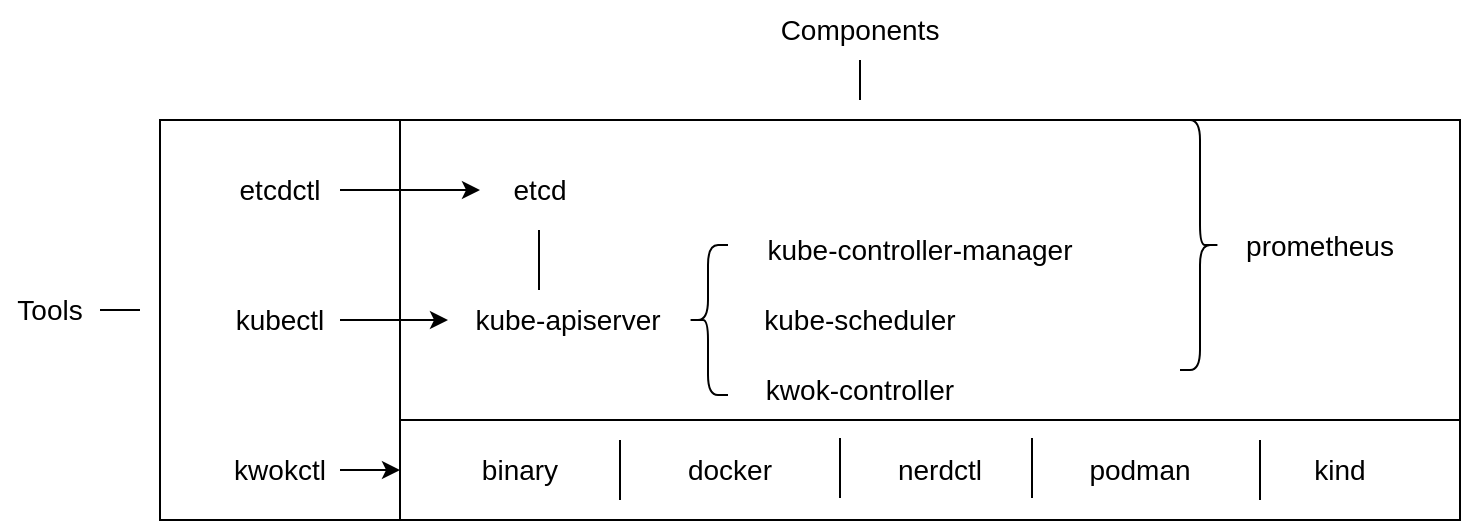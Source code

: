 <mxfile version="21.1.0" type="github">
  <diagram name="第 1 页" id="fMwzvI-S8rYG5-Zs5YoQ">
    <mxGraphModel dx="1516" dy="829" grid="1" gridSize="10" guides="1" tooltips="1" connect="1" arrows="1" fold="1" page="1" pageScale="1" pageWidth="827" pageHeight="1169" math="0" shadow="0">
      <root>
        <mxCell id="0" />
        <mxCell id="1" parent="0" />
        <mxCell id="u8FlF9j5GDv0sumwHlBN-1" value="" style="rounded=0;whiteSpace=wrap;html=1;" vertex="1" parent="1">
          <mxGeometry x="150" y="220" width="650" height="200" as="geometry" />
        </mxCell>
        <mxCell id="u8FlF9j5GDv0sumwHlBN-2" value="&lt;font style=&quot;font-size: 14px;&quot;&gt;Components&lt;/font&gt;" style="text;html=1;strokeColor=none;fillColor=none;align=center;verticalAlign=middle;whiteSpace=wrap;rounded=0;" vertex="1" parent="1">
          <mxGeometry x="470" y="160" width="60" height="30" as="geometry" />
        </mxCell>
        <mxCell id="u8FlF9j5GDv0sumwHlBN-3" value="&lt;font style=&quot;font-size: 14px;&quot;&gt;Tools&lt;/font&gt;" style="text;html=1;strokeColor=none;fillColor=none;align=center;verticalAlign=middle;whiteSpace=wrap;rounded=0;" vertex="1" parent="1">
          <mxGeometry x="70" y="300" width="50" height="30" as="geometry" />
        </mxCell>
        <mxCell id="u8FlF9j5GDv0sumwHlBN-4" value="&lt;span style=&quot;font-size: 14px;&quot;&gt;etcdctl&lt;/span&gt;" style="text;html=1;strokeColor=none;fillColor=none;align=center;verticalAlign=middle;whiteSpace=wrap;rounded=0;" vertex="1" parent="1">
          <mxGeometry x="180" y="240" width="60" height="30" as="geometry" />
        </mxCell>
        <mxCell id="u8FlF9j5GDv0sumwHlBN-5" value="&lt;font style=&quot;font-size: 14px;&quot;&gt;kubectl&lt;/font&gt;" style="text;html=1;strokeColor=none;fillColor=none;align=center;verticalAlign=middle;whiteSpace=wrap;rounded=0;" vertex="1" parent="1">
          <mxGeometry x="180" y="305" width="60" height="30" as="geometry" />
        </mxCell>
        <mxCell id="u8FlF9j5GDv0sumwHlBN-6" value="&lt;font style=&quot;font-size: 14px;&quot;&gt;kwokctl&lt;/font&gt;" style="text;html=1;strokeColor=none;fillColor=none;align=center;verticalAlign=middle;whiteSpace=wrap;rounded=0;" vertex="1" parent="1">
          <mxGeometry x="180" y="380" width="60" height="30" as="geometry" />
        </mxCell>
        <mxCell id="u8FlF9j5GDv0sumwHlBN-7" value="&lt;font style=&quot;font-size: 14px;&quot;&gt;etcd&lt;/font&gt;" style="text;html=1;strokeColor=none;fillColor=none;align=center;verticalAlign=middle;whiteSpace=wrap;rounded=0;" vertex="1" parent="1">
          <mxGeometry x="310" y="240" width="60" height="30" as="geometry" />
        </mxCell>
        <mxCell id="u8FlF9j5GDv0sumwHlBN-8" value="&lt;font style=&quot;font-size: 14px;&quot;&gt;kube-apiserver&lt;/font&gt;" style="text;html=1;strokeColor=none;fillColor=none;align=center;verticalAlign=middle;whiteSpace=wrap;rounded=0;" vertex="1" parent="1">
          <mxGeometry x="294" y="305" width="120" height="30" as="geometry" />
        </mxCell>
        <mxCell id="u8FlF9j5GDv0sumwHlBN-9" value="&lt;font style=&quot;font-size: 14px;&quot;&gt;binary&lt;/font&gt;" style="text;html=1;strokeColor=none;fillColor=none;align=center;verticalAlign=middle;whiteSpace=wrap;rounded=0;" vertex="1" parent="1">
          <mxGeometry x="300" y="380" width="60" height="30" as="geometry" />
        </mxCell>
        <mxCell id="u8FlF9j5GDv0sumwHlBN-10" value="&lt;font style=&quot;font-size: 14px;&quot;&gt;docker&lt;/font&gt;" style="text;html=1;strokeColor=none;fillColor=none;align=center;verticalAlign=middle;whiteSpace=wrap;rounded=0;" vertex="1" parent="1">
          <mxGeometry x="405" y="380" width="60" height="30" as="geometry" />
        </mxCell>
        <mxCell id="u8FlF9j5GDv0sumwHlBN-11" value="&lt;font style=&quot;font-size: 14px;&quot;&gt;nerdctl&lt;/font&gt;" style="text;html=1;strokeColor=none;fillColor=none;align=center;verticalAlign=middle;whiteSpace=wrap;rounded=0;" vertex="1" parent="1">
          <mxGeometry x="510" y="380" width="60" height="30" as="geometry" />
        </mxCell>
        <mxCell id="u8FlF9j5GDv0sumwHlBN-12" value="&lt;span style=&quot;font-size: 14px;&quot;&gt;podman&lt;/span&gt;" style="text;html=1;strokeColor=none;fillColor=none;align=center;verticalAlign=middle;whiteSpace=wrap;rounded=0;" vertex="1" parent="1">
          <mxGeometry x="610" y="380" width="60" height="30" as="geometry" />
        </mxCell>
        <mxCell id="u8FlF9j5GDv0sumwHlBN-13" value="&lt;font style=&quot;font-size: 14px;&quot;&gt;kind&lt;/font&gt;" style="text;html=1;strokeColor=none;fillColor=none;align=center;verticalAlign=middle;whiteSpace=wrap;rounded=0;" vertex="1" parent="1">
          <mxGeometry x="710" y="380" width="60" height="30" as="geometry" />
        </mxCell>
        <mxCell id="u8FlF9j5GDv0sumwHlBN-16" value="" style="endArrow=none;html=1;rounded=0;" edge="1" parent="1">
          <mxGeometry width="50" height="50" relative="1" as="geometry">
            <mxPoint x="270" y="420" as="sourcePoint" />
            <mxPoint x="270" y="220" as="targetPoint" />
          </mxGeometry>
        </mxCell>
        <mxCell id="u8FlF9j5GDv0sumwHlBN-17" value="" style="endArrow=none;html=1;rounded=0;" edge="1" parent="1">
          <mxGeometry width="50" height="50" relative="1" as="geometry">
            <mxPoint x="270" y="370" as="sourcePoint" />
            <mxPoint x="800" y="370" as="targetPoint" />
          </mxGeometry>
        </mxCell>
        <mxCell id="u8FlF9j5GDv0sumwHlBN-19" value="" style="endArrow=classic;html=1;rounded=0;exitX=1;exitY=0.5;exitDx=0;exitDy=0;entryX=0;entryY=0.5;entryDx=0;entryDy=0;" edge="1" parent="1" source="u8FlF9j5GDv0sumwHlBN-4" target="u8FlF9j5GDv0sumwHlBN-7">
          <mxGeometry width="50" height="50" relative="1" as="geometry">
            <mxPoint x="260" y="255" as="sourcePoint" />
            <mxPoint x="300" y="255" as="targetPoint" />
          </mxGeometry>
        </mxCell>
        <mxCell id="u8FlF9j5GDv0sumwHlBN-20" value="" style="endArrow=classic;html=1;rounded=0;entryX=0;entryY=0.5;entryDx=0;entryDy=0;exitX=1;exitY=0.5;exitDx=0;exitDy=0;" edge="1" parent="1" source="u8FlF9j5GDv0sumwHlBN-5" target="u8FlF9j5GDv0sumwHlBN-8">
          <mxGeometry width="50" height="50" relative="1" as="geometry">
            <mxPoint x="260" y="325" as="sourcePoint" />
            <mxPoint x="300" y="324.5" as="targetPoint" />
          </mxGeometry>
        </mxCell>
        <mxCell id="u8FlF9j5GDv0sumwHlBN-22" value="" style="endArrow=classic;html=1;rounded=0;" edge="1" parent="1">
          <mxGeometry width="50" height="50" relative="1" as="geometry">
            <mxPoint x="240" y="395" as="sourcePoint" />
            <mxPoint x="270" y="395" as="targetPoint" />
          </mxGeometry>
        </mxCell>
        <mxCell id="u8FlF9j5GDv0sumwHlBN-23" value="" style="endArrow=none;html=1;rounded=0;" edge="1" parent="1">
          <mxGeometry width="50" height="50" relative="1" as="geometry">
            <mxPoint x="380" y="410" as="sourcePoint" />
            <mxPoint x="380" y="380" as="targetPoint" />
          </mxGeometry>
        </mxCell>
        <mxCell id="u8FlF9j5GDv0sumwHlBN-24" value="" style="endArrow=none;html=1;rounded=0;" edge="1" parent="1">
          <mxGeometry width="50" height="50" relative="1" as="geometry">
            <mxPoint x="490" y="409" as="sourcePoint" />
            <mxPoint x="490" y="379" as="targetPoint" />
          </mxGeometry>
        </mxCell>
        <mxCell id="u8FlF9j5GDv0sumwHlBN-25" value="" style="endArrow=none;html=1;rounded=0;" edge="1" parent="1">
          <mxGeometry width="50" height="50" relative="1" as="geometry">
            <mxPoint x="586" y="409" as="sourcePoint" />
            <mxPoint x="586" y="379" as="targetPoint" />
          </mxGeometry>
        </mxCell>
        <mxCell id="u8FlF9j5GDv0sumwHlBN-26" value="" style="endArrow=none;html=1;rounded=0;" edge="1" parent="1">
          <mxGeometry width="50" height="50" relative="1" as="geometry">
            <mxPoint x="700" y="410" as="sourcePoint" />
            <mxPoint x="700" y="380" as="targetPoint" />
          </mxGeometry>
        </mxCell>
        <mxCell id="u8FlF9j5GDv0sumwHlBN-27" value="" style="shape=curlyBracket;whiteSpace=wrap;html=1;rounded=1;labelPosition=left;verticalLabelPosition=middle;align=right;verticalAlign=middle;" vertex="1" parent="1">
          <mxGeometry x="414" y="282.5" width="20" height="75" as="geometry" />
        </mxCell>
        <mxCell id="u8FlF9j5GDv0sumwHlBN-28" value="&lt;span style=&quot;font-size: 14px;&quot;&gt;kube-controller-manager&lt;/span&gt;" style="text;html=1;strokeColor=none;fillColor=none;align=center;verticalAlign=middle;whiteSpace=wrap;rounded=0;" vertex="1" parent="1">
          <mxGeometry x="440" y="270" width="180" height="30" as="geometry" />
        </mxCell>
        <mxCell id="u8FlF9j5GDv0sumwHlBN-30" value="&lt;span style=&quot;font-size: 14px;&quot;&gt;kube-scheduler&lt;/span&gt;" style="text;html=1;strokeColor=none;fillColor=none;align=center;verticalAlign=middle;whiteSpace=wrap;rounded=0;" vertex="1" parent="1">
          <mxGeometry x="440" y="305" width="120" height="30" as="geometry" />
        </mxCell>
        <mxCell id="u8FlF9j5GDv0sumwHlBN-31" value="&lt;span style=&quot;font-size: 14px;&quot;&gt;kwok-controller&lt;/span&gt;" style="text;html=1;strokeColor=none;fillColor=none;align=center;verticalAlign=middle;whiteSpace=wrap;rounded=0;" vertex="1" parent="1">
          <mxGeometry x="440" y="340" width="120" height="30" as="geometry" />
        </mxCell>
        <mxCell id="u8FlF9j5GDv0sumwHlBN-33" value="" style="endArrow=none;html=1;rounded=0;" edge="1" parent="1">
          <mxGeometry width="50" height="50" relative="1" as="geometry">
            <mxPoint x="339.5" y="305" as="sourcePoint" />
            <mxPoint x="339.5" y="275" as="targetPoint" />
          </mxGeometry>
        </mxCell>
        <mxCell id="u8FlF9j5GDv0sumwHlBN-34" value="" style="shape=curlyBracket;whiteSpace=wrap;html=1;rounded=1;labelPosition=left;verticalLabelPosition=middle;align=right;verticalAlign=middle;rotation=-180;" vertex="1" parent="1">
          <mxGeometry x="660" y="220" width="20" height="125" as="geometry" />
        </mxCell>
        <mxCell id="u8FlF9j5GDv0sumwHlBN-35" value="&lt;font style=&quot;font-size: 14px;&quot;&gt;prometheus&lt;/font&gt;" style="text;html=1;strokeColor=none;fillColor=none;align=center;verticalAlign=middle;whiteSpace=wrap;rounded=0;" vertex="1" parent="1">
          <mxGeometry x="690" y="267.5" width="80" height="30" as="geometry" />
        </mxCell>
        <mxCell id="u8FlF9j5GDv0sumwHlBN-38" value="" style="endArrow=none;html=1;rounded=0;exitX=0.5;exitY=1;exitDx=0;exitDy=0;" edge="1" parent="1" source="u8FlF9j5GDv0sumwHlBN-2">
          <mxGeometry width="50" height="50" relative="1" as="geometry">
            <mxPoint x="596" y="419" as="sourcePoint" />
            <mxPoint x="500" y="210" as="targetPoint" />
          </mxGeometry>
        </mxCell>
        <mxCell id="u8FlF9j5GDv0sumwHlBN-39" value="" style="endArrow=none;html=1;rounded=0;" edge="1" parent="1">
          <mxGeometry width="50" height="50" relative="1" as="geometry">
            <mxPoint x="140" y="315" as="sourcePoint" />
            <mxPoint x="120" y="315" as="targetPoint" />
          </mxGeometry>
        </mxCell>
      </root>
    </mxGraphModel>
  </diagram>
</mxfile>
